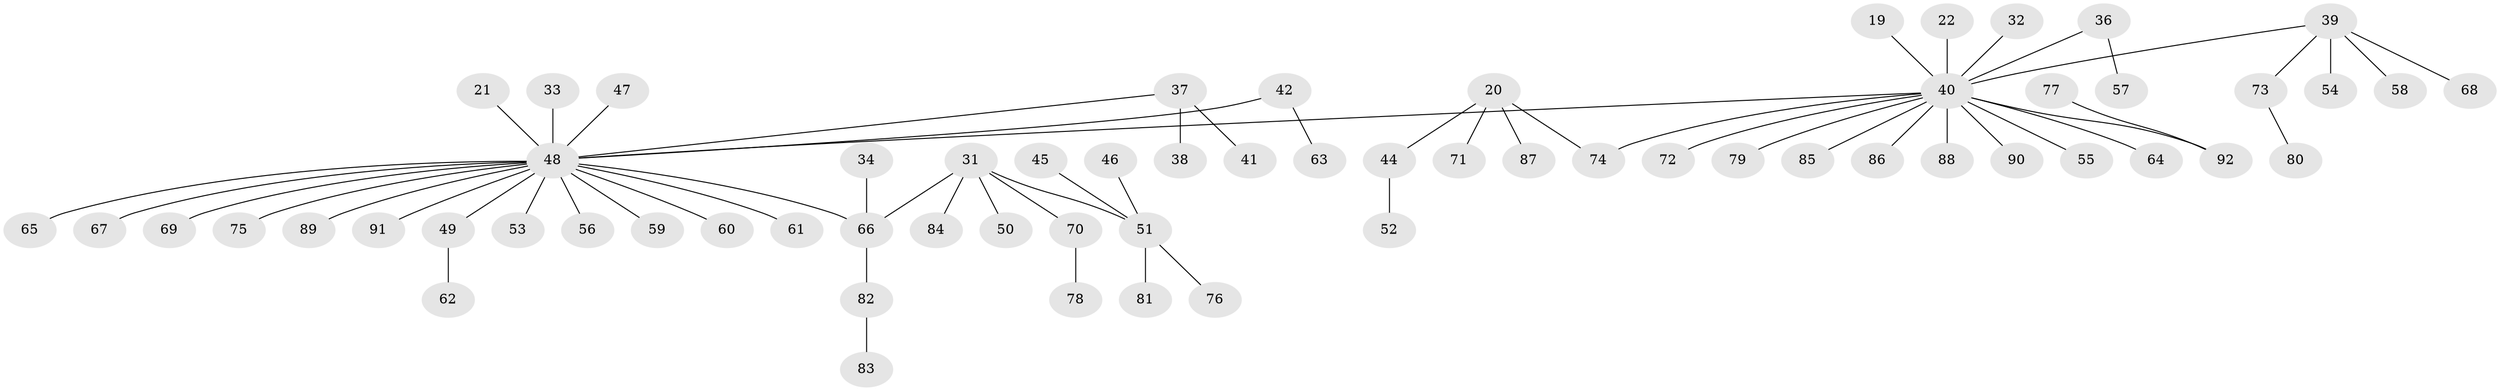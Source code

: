 // original degree distribution, {5: 0.010869565217391304, 7: 0.021739130434782608, 2: 0.18478260869565216, 1: 0.5760869565217391, 10: 0.010869565217391304, 4: 0.09782608695652174, 3: 0.08695652173913043, 6: 0.010869565217391304}
// Generated by graph-tools (version 1.1) at 2025/56/03/04/25 21:56:06]
// undirected, 64 vertices, 63 edges
graph export_dot {
graph [start="1"]
  node [color=gray90,style=filled];
  19;
  20;
  21;
  22;
  31 [super="+25"];
  32;
  33;
  34;
  36;
  37;
  38;
  39 [super="+29+18"];
  40 [super="+23+28+7"];
  41;
  42;
  44;
  45;
  46;
  47;
  48 [super="+3+13+15+4+8+26+5+35+16"];
  49;
  50;
  51 [super="+30"];
  52;
  53;
  54;
  55;
  56;
  57;
  58;
  59;
  60;
  61;
  62;
  63;
  64;
  65;
  66 [super="+27"];
  67;
  68;
  69;
  70;
  71;
  72;
  73;
  74 [super="+10"];
  75;
  76;
  77;
  78;
  79;
  80;
  81;
  82;
  83;
  84;
  85;
  86;
  87;
  88;
  89;
  90;
  91;
  92 [super="+43"];
  19 -- 40;
  20 -- 44;
  20 -- 71;
  20 -- 87;
  20 -- 74;
  21 -- 48;
  22 -- 40;
  31 -- 70;
  31 -- 50;
  31 -- 84;
  31 -- 51;
  31 -- 66;
  32 -- 40;
  33 -- 48;
  34 -- 66;
  36 -- 57;
  36 -- 40;
  37 -- 38;
  37 -- 41;
  37 -- 48;
  39 -- 54;
  39 -- 73;
  39 -- 58;
  39 -- 68;
  39 -- 40;
  40 -- 90;
  40 -- 85;
  40 -- 64;
  40 -- 72;
  40 -- 74;
  40 -- 79;
  40 -- 86;
  40 -- 88;
  40 -- 55;
  40 -- 48;
  40 -- 92;
  42 -- 63;
  42 -- 48;
  44 -- 52;
  45 -- 51;
  46 -- 51;
  47 -- 48;
  48 -- 67;
  48 -- 65;
  48 -- 49;
  48 -- 89;
  48 -- 91;
  48 -- 53;
  48 -- 69;
  48 -- 56;
  48 -- 59;
  48 -- 60;
  48 -- 61;
  48 -- 66;
  48 -- 75;
  49 -- 62;
  51 -- 76;
  51 -- 81;
  66 -- 82;
  70 -- 78;
  73 -- 80;
  77 -- 92;
  82 -- 83;
}
